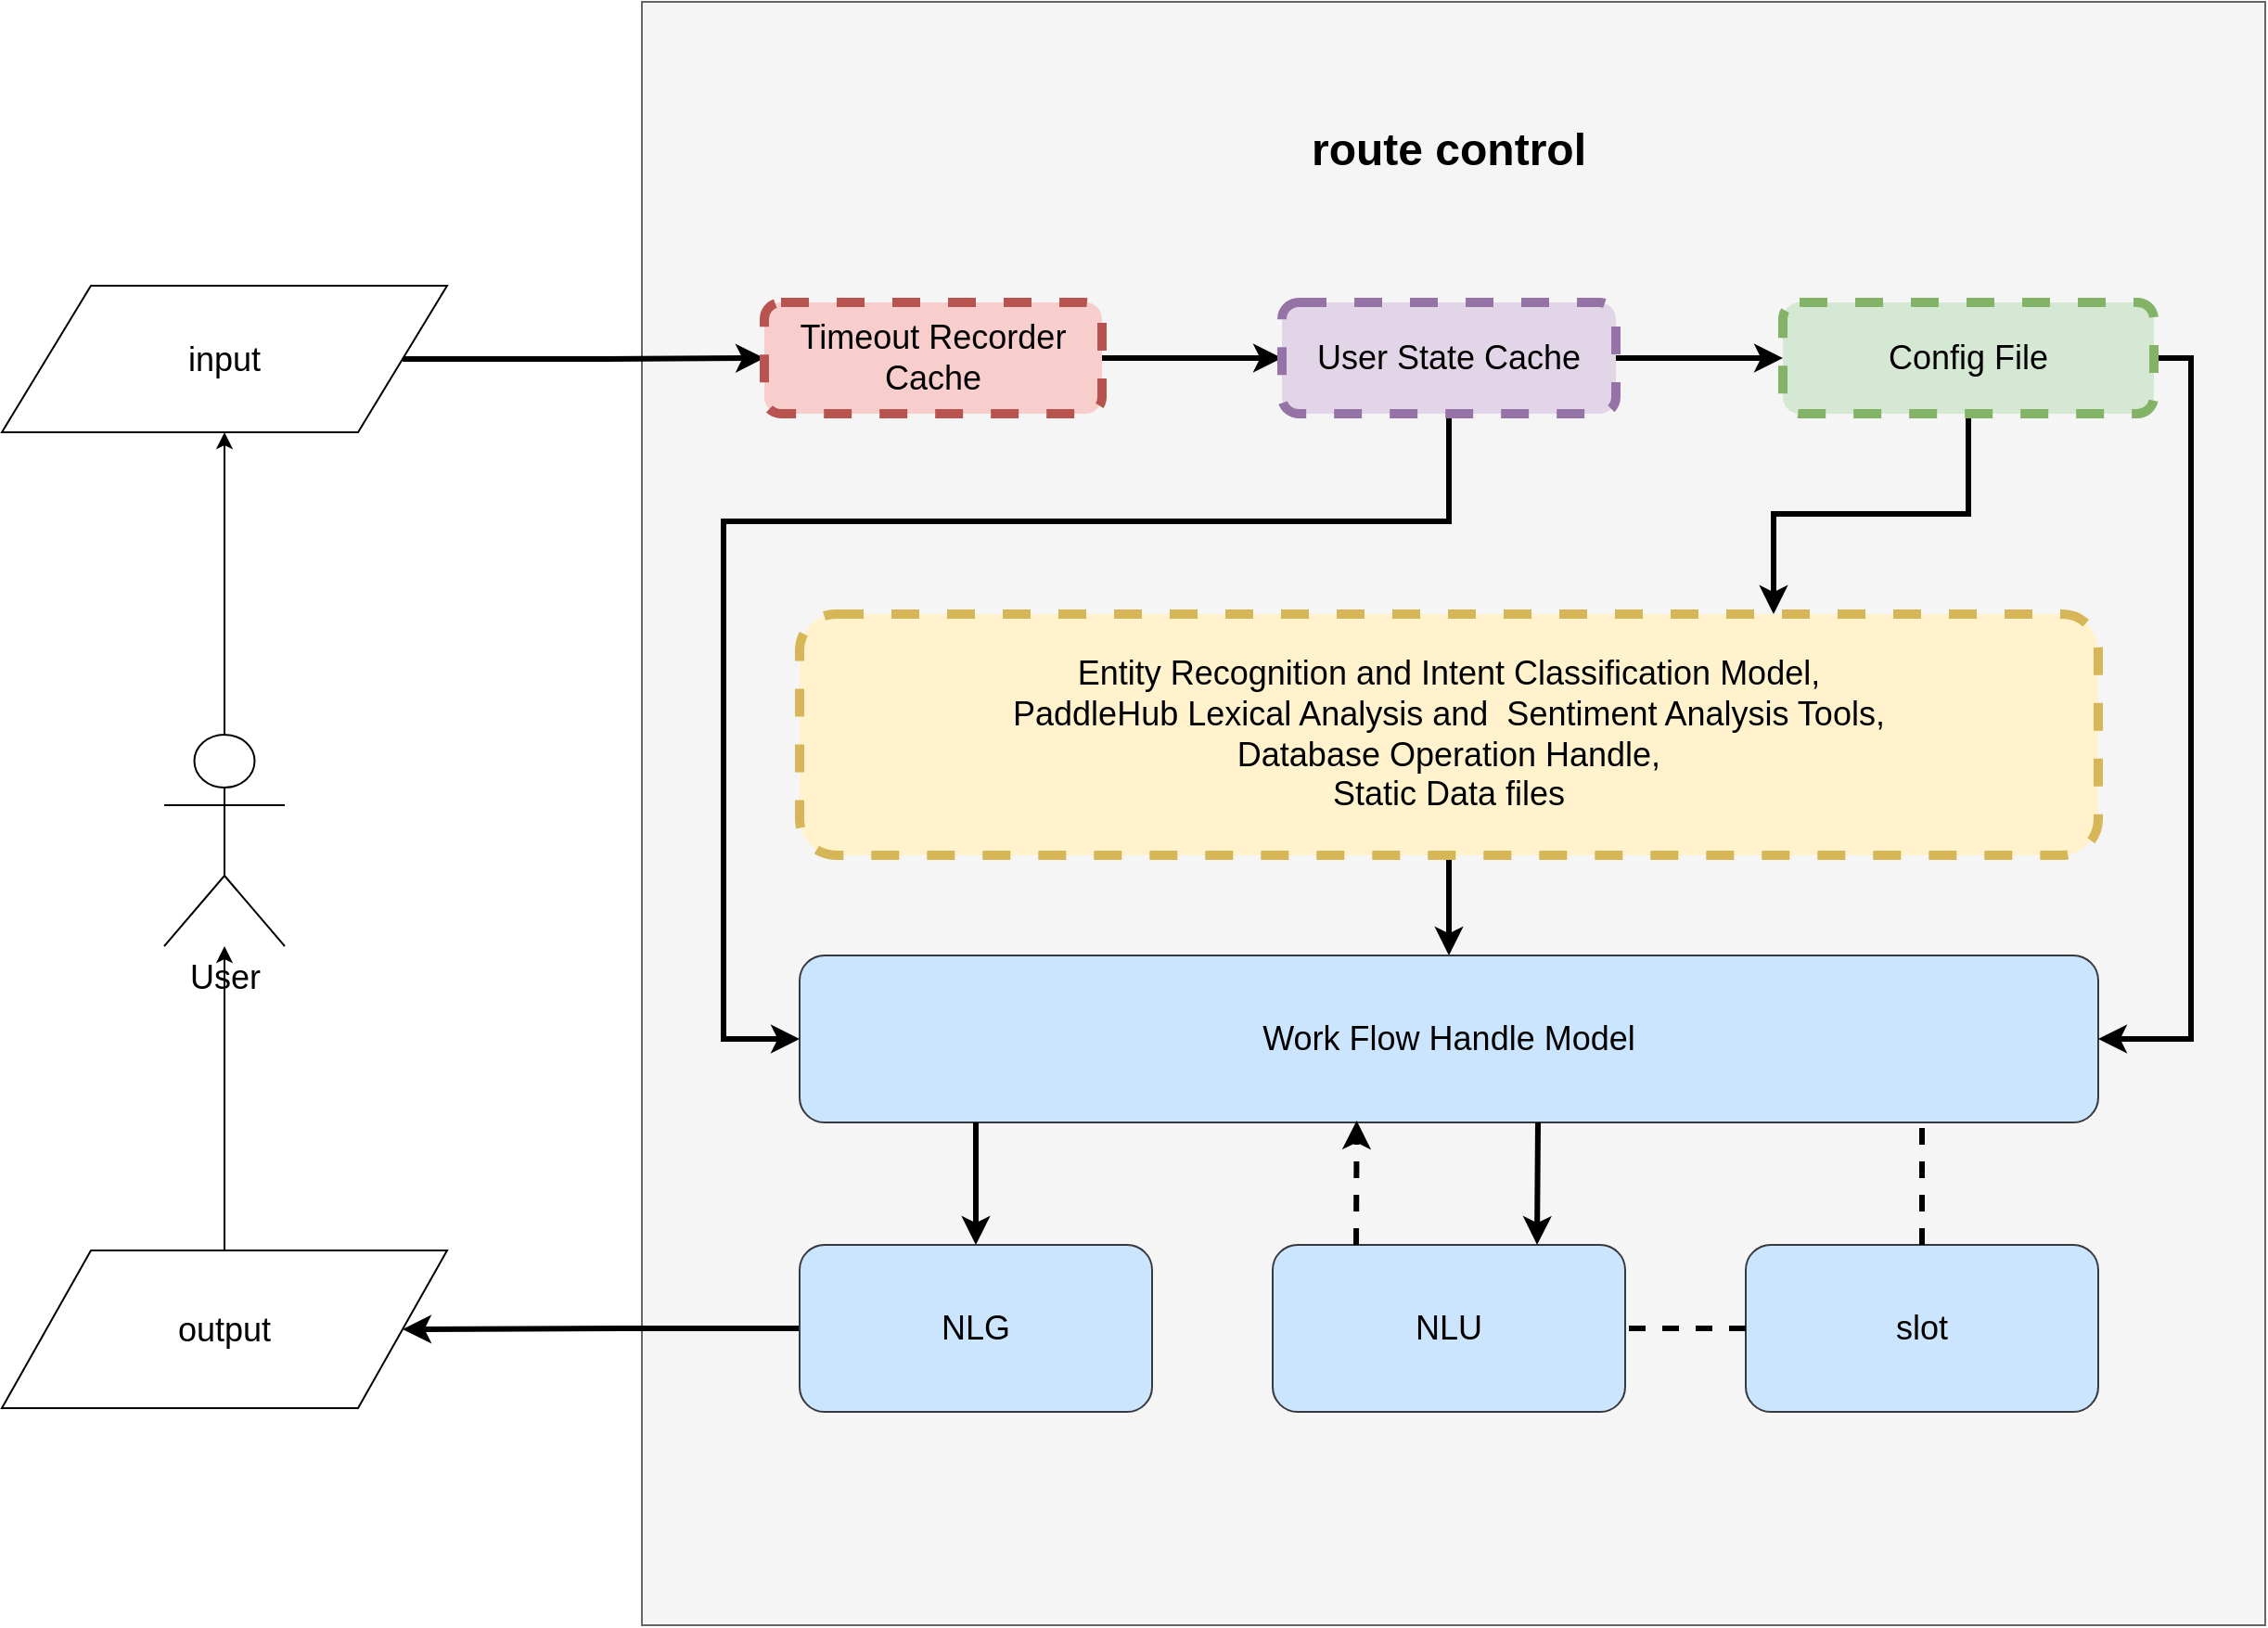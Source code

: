 <mxfile version="12.2.3" type="github" pages="1">
  <diagram id="k8DtaSIvsyxrqFg2_6P-" name="Page-1">
    <mxGraphModel dx="2705" dy="1749" grid="1" gridSize="10" guides="1" tooltips="1" connect="1" arrows="1" fold="1" page="1" pageScale="1" pageWidth="1169" pageHeight="827" math="0" shadow="0">
      <root>
        <mxCell id="0"/>
        <mxCell id="1" parent="0"/>
        <mxCell id="VisKUv_pg3tHPn-9GkEQ-13" value="" style="whiteSpace=wrap;html=1;aspect=fixed;fillColor=#f5f5f5;strokeColor=#666666;fontColor=#333333;" vertex="1" parent="1">
          <mxGeometry x="115" y="-100" width="875" height="875" as="geometry"/>
        </mxCell>
        <mxCell id="VisKUv_pg3tHPn-9GkEQ-7" style="edgeStyle=orthogonalEdgeStyle;rounded=0;orthogonalLoop=1;jettySize=auto;html=1;exitX=0.5;exitY=0;exitDx=0;exitDy=0;exitPerimeter=0;entryX=0.5;entryY=1;entryDx=0;entryDy=0;" edge="1" parent="1" source="VisKUv_pg3tHPn-9GkEQ-1" target="VisKUv_pg3tHPn-9GkEQ-5">
          <mxGeometry relative="1" as="geometry"/>
        </mxCell>
        <mxCell id="VisKUv_pg3tHPn-9GkEQ-1" value="&lt;font style=&quot;font-size: 18px&quot;&gt;User&lt;/font&gt;" style="shape=umlActor;verticalLabelPosition=bottom;labelBackgroundColor=#ffffff;verticalAlign=top;html=1;outlineConnect=0;" vertex="1" parent="1">
          <mxGeometry x="-142.5" y="295" width="65" height="114" as="geometry"/>
        </mxCell>
        <mxCell id="VisKUv_pg3tHPn-9GkEQ-12" style="edgeStyle=orthogonalEdgeStyle;rounded=0;orthogonalLoop=1;jettySize=auto;html=1;exitX=1;exitY=0.5;exitDx=0;exitDy=0;entryX=0;entryY=0.5;entryDx=0;entryDy=0;strokeWidth=3;" edge="1" parent="1" source="VisKUv_pg3tHPn-9GkEQ-5" target="VisKUv_pg3tHPn-9GkEQ-19">
          <mxGeometry relative="1" as="geometry">
            <mxPoint x="-30" y="220" as="targetPoint"/>
          </mxGeometry>
        </mxCell>
        <mxCell id="VisKUv_pg3tHPn-9GkEQ-5" value="&lt;font style=&quot;font-size: 18px&quot;&gt;input&lt;/font&gt;" style="shape=parallelogram;perimeter=parallelogramPerimeter;whiteSpace=wrap;html=1;" vertex="1" parent="1">
          <mxGeometry x="-230" y="53" width="240" height="79" as="geometry"/>
        </mxCell>
        <mxCell id="VisKUv_pg3tHPn-9GkEQ-11" style="edgeStyle=orthogonalEdgeStyle;rounded=0;orthogonalLoop=1;jettySize=auto;html=1;exitX=0.5;exitY=0;exitDx=0;exitDy=0;" edge="1" parent="1" source="VisKUv_pg3tHPn-9GkEQ-6" target="VisKUv_pg3tHPn-9GkEQ-1">
          <mxGeometry relative="1" as="geometry">
            <mxPoint x="-170" y="460" as="targetPoint"/>
          </mxGeometry>
        </mxCell>
        <mxCell id="VisKUv_pg3tHPn-9GkEQ-6" value="&lt;font style=&quot;font-size: 18px&quot;&gt;output&lt;/font&gt;" style="shape=parallelogram;perimeter=parallelogramPerimeter;whiteSpace=wrap;html=1;" vertex="1" parent="1">
          <mxGeometry x="-230" y="573" width="240" height="85" as="geometry"/>
        </mxCell>
        <mxCell id="VisKUv_pg3tHPn-9GkEQ-14" value="&lt;font style=&quot;font-size: 24px&quot;&gt;&lt;b&gt;route control&lt;/b&gt;&lt;/font&gt;" style="text;html=1;strokeColor=none;fillColor=none;align=center;verticalAlign=middle;whiteSpace=wrap;rounded=0;" vertex="1" parent="1">
          <mxGeometry x="470" y="-30" width="160" height="20" as="geometry"/>
        </mxCell>
        <mxCell id="VisKUv_pg3tHPn-9GkEQ-26" style="edgeStyle=orthogonalEdgeStyle;rounded=0;orthogonalLoop=1;jettySize=auto;html=1;exitX=0.5;exitY=1;exitDx=0;exitDy=0;entryX=0.5;entryY=0;entryDx=0;entryDy=0;strokeWidth=3;" edge="1" parent="1" source="VisKUv_pg3tHPn-9GkEQ-17" target="VisKUv_pg3tHPn-9GkEQ-18">
          <mxGeometry relative="1" as="geometry"/>
        </mxCell>
        <mxCell id="VisKUv_pg3tHPn-9GkEQ-17" value="&lt;font style=&quot;font-size: 18px&quot;&gt;Entity Recognition and Intent Classification Model,&lt;br&gt;PaddleHub&amp;nbsp;Lexical Analysis and&amp;nbsp; Sentiment Analysis Tools,&lt;br&gt;Database Operation Handle,&lt;br&gt;Static Data files&lt;br&gt;&lt;/font&gt;" style="rounded=1;whiteSpace=wrap;html=1;dashed=1;fillColor=#fff2cc;strokeColor=#d6b656;strokeWidth=5;" vertex="1" parent="1">
          <mxGeometry x="200" y="230" width="700" height="130" as="geometry"/>
        </mxCell>
        <mxCell id="VisKUv_pg3tHPn-9GkEQ-18" value="&lt;font style=&quot;font-size: 18px&quot;&gt;Work Flow Handle Model&lt;/font&gt;" style="rounded=1;whiteSpace=wrap;html=1;fillColor=#cce5ff;strokeColor=#36393d;" vertex="1" parent="1">
          <mxGeometry x="200" y="414" width="700" height="90" as="geometry"/>
        </mxCell>
        <mxCell id="VisKUv_pg3tHPn-9GkEQ-22" style="edgeStyle=orthogonalEdgeStyle;rounded=0;orthogonalLoop=1;jettySize=auto;html=1;exitX=1;exitY=0.5;exitDx=0;exitDy=0;strokeWidth=3;" edge="1" parent="1" source="VisKUv_pg3tHPn-9GkEQ-19" target="VisKUv_pg3tHPn-9GkEQ-21">
          <mxGeometry relative="1" as="geometry"/>
        </mxCell>
        <mxCell id="VisKUv_pg3tHPn-9GkEQ-19" value="&lt;span style=&quot;font-size: 18px&quot;&gt;Timeout Recorder Cache&lt;/span&gt;" style="rounded=1;whiteSpace=wrap;html=1;strokeWidth=5;dashed=1;fillColor=#f8cecc;strokeColor=#b85450;" vertex="1" parent="1">
          <mxGeometry x="181" y="62" width="182" height="60" as="geometry"/>
        </mxCell>
        <mxCell id="VisKUv_pg3tHPn-9GkEQ-27" style="edgeStyle=orthogonalEdgeStyle;rounded=0;orthogonalLoop=1;jettySize=auto;html=1;exitX=1;exitY=0.5;exitDx=0;exitDy=0;entryX=1;entryY=0.5;entryDx=0;entryDy=0;strokeWidth=3;" edge="1" parent="1" source="VisKUv_pg3tHPn-9GkEQ-20" target="VisKUv_pg3tHPn-9GkEQ-18">
          <mxGeometry relative="1" as="geometry"/>
        </mxCell>
        <mxCell id="VisKUv_pg3tHPn-9GkEQ-45" style="edgeStyle=orthogonalEdgeStyle;rounded=0;orthogonalLoop=1;jettySize=auto;html=1;exitX=0.5;exitY=1;exitDx=0;exitDy=0;entryX=0.75;entryY=0;entryDx=0;entryDy=0;strokeWidth=3;" edge="1" parent="1" source="VisKUv_pg3tHPn-9GkEQ-20" target="VisKUv_pg3tHPn-9GkEQ-17">
          <mxGeometry relative="1" as="geometry"/>
        </mxCell>
        <mxCell id="VisKUv_pg3tHPn-9GkEQ-20" value="&lt;span style=&quot;font-size: 18px&quot;&gt;Config File&lt;/span&gt;" style="rounded=1;whiteSpace=wrap;html=1;strokeWidth=5;dashed=1;fillColor=#d5e8d4;strokeColor=#82b366;" vertex="1" parent="1">
          <mxGeometry x="730" y="62" width="200" height="60" as="geometry"/>
        </mxCell>
        <mxCell id="VisKUv_pg3tHPn-9GkEQ-23" style="edgeStyle=orthogonalEdgeStyle;rounded=0;orthogonalLoop=1;jettySize=auto;html=1;exitX=1;exitY=0.5;exitDx=0;exitDy=0;strokeWidth=3;" edge="1" parent="1" source="VisKUv_pg3tHPn-9GkEQ-21" target="VisKUv_pg3tHPn-9GkEQ-20">
          <mxGeometry relative="1" as="geometry"/>
        </mxCell>
        <mxCell id="VisKUv_pg3tHPn-9GkEQ-28" style="edgeStyle=orthogonalEdgeStyle;rounded=0;orthogonalLoop=1;jettySize=auto;html=1;exitX=0.5;exitY=1;exitDx=0;exitDy=0;strokeWidth=3;entryX=0;entryY=0.5;entryDx=0;entryDy=0;" edge="1" parent="1" source="VisKUv_pg3tHPn-9GkEQ-21" target="VisKUv_pg3tHPn-9GkEQ-18">
          <mxGeometry relative="1" as="geometry">
            <Array as="points">
              <mxPoint x="549" y="180"/>
              <mxPoint x="159" y="180"/>
              <mxPoint x="159" y="458"/>
            </Array>
          </mxGeometry>
        </mxCell>
        <mxCell id="VisKUv_pg3tHPn-9GkEQ-21" value="&lt;span style=&quot;font-size: 18px&quot;&gt;User State Cache&lt;/span&gt;" style="rounded=1;whiteSpace=wrap;html=1;strokeWidth=5;dashed=1;fillColor=#e1d5e7;strokeColor=#9673a6;" vertex="1" parent="1">
          <mxGeometry x="460" y="62" width="180" height="60" as="geometry"/>
        </mxCell>
        <mxCell id="VisKUv_pg3tHPn-9GkEQ-30" value="&lt;font style=&quot;font-size: 18px&quot;&gt;NLU&lt;/font&gt;" style="rounded=1;whiteSpace=wrap;html=1;fillColor=#cce5ff;strokeColor=#36393d;" vertex="1" parent="1">
          <mxGeometry x="455" y="570" width="190" height="90" as="geometry"/>
        </mxCell>
        <mxCell id="VisKUv_pg3tHPn-9GkEQ-44" style="edgeStyle=orthogonalEdgeStyle;rounded=0;orthogonalLoop=1;jettySize=auto;html=1;exitX=0;exitY=0.5;exitDx=0;exitDy=0;entryX=1;entryY=0.5;entryDx=0;entryDy=0;strokeWidth=3;" edge="1" parent="1" source="VisKUv_pg3tHPn-9GkEQ-31" target="VisKUv_pg3tHPn-9GkEQ-6">
          <mxGeometry relative="1" as="geometry"/>
        </mxCell>
        <mxCell id="VisKUv_pg3tHPn-9GkEQ-31" value="&lt;font style=&quot;font-size: 18px&quot;&gt;NLG&lt;/font&gt;" style="rounded=1;whiteSpace=wrap;html=1;fillColor=#cce5ff;strokeColor=#36393d;" vertex="1" parent="1">
          <mxGeometry x="200" y="570" width="190" height="90" as="geometry"/>
        </mxCell>
        <mxCell id="VisKUv_pg3tHPn-9GkEQ-32" value="&lt;font style=&quot;font-size: 18px&quot;&gt;slot&lt;/font&gt;" style="rounded=1;whiteSpace=wrap;html=1;fillColor=#cce5ff;strokeColor=#36393d;" vertex="1" parent="1">
          <mxGeometry x="710" y="570" width="190" height="90" as="geometry"/>
        </mxCell>
        <mxCell id="VisKUv_pg3tHPn-9GkEQ-35" value="" style="endArrow=none;dashed=1;html=1;strokeWidth=3;exitX=0.5;exitY=0;exitDx=0;exitDy=0;" edge="1" parent="1" source="VisKUv_pg3tHPn-9GkEQ-32">
          <mxGeometry width="50" height="50" relative="1" as="geometry">
            <mxPoint x="780" y="570" as="sourcePoint"/>
            <mxPoint x="805" y="504" as="targetPoint"/>
          </mxGeometry>
        </mxCell>
        <mxCell id="VisKUv_pg3tHPn-9GkEQ-36" value="" style="endArrow=none;dashed=1;html=1;strokeWidth=3;exitX=0;exitY=0.5;exitDx=0;exitDy=0;entryX=1;entryY=0.5;entryDx=0;entryDy=0;" edge="1" parent="1" source="VisKUv_pg3tHPn-9GkEQ-32" target="VisKUv_pg3tHPn-9GkEQ-30">
          <mxGeometry width="50" height="50" relative="1" as="geometry">
            <mxPoint x="815" y="580" as="sourcePoint"/>
            <mxPoint x="815" y="514" as="targetPoint"/>
          </mxGeometry>
        </mxCell>
        <mxCell id="VisKUv_pg3tHPn-9GkEQ-40" value="" style="endArrow=classic;html=1;strokeWidth=3;entryX=0.75;entryY=0;entryDx=0;entryDy=0;" edge="1" parent="1" target="VisKUv_pg3tHPn-9GkEQ-30">
          <mxGeometry width="50" height="50" relative="1" as="geometry">
            <mxPoint x="598" y="504" as="sourcePoint"/>
            <mxPoint x="598" y="571" as="targetPoint"/>
          </mxGeometry>
        </mxCell>
        <mxCell id="VisKUv_pg3tHPn-9GkEQ-42" value="" style="endArrow=classic;html=1;strokeWidth=3;entryX=0.429;entryY=1;entryDx=0;entryDy=0;entryPerimeter=0;dashed=1;" edge="1" parent="1">
          <mxGeometry width="50" height="50" relative="1" as="geometry">
            <mxPoint x="500" y="570" as="sourcePoint"/>
            <mxPoint x="500.3" y="503" as="targetPoint"/>
          </mxGeometry>
        </mxCell>
        <mxCell id="VisKUv_pg3tHPn-9GkEQ-43" value="" style="endArrow=classic;html=1;strokeWidth=3;entryX=0.5;entryY=0;entryDx=0;entryDy=0;" edge="1" parent="1" target="VisKUv_pg3tHPn-9GkEQ-31">
          <mxGeometry width="50" height="50" relative="1" as="geometry">
            <mxPoint x="295" y="504" as="sourcePoint"/>
            <mxPoint x="295" y="569" as="targetPoint"/>
          </mxGeometry>
        </mxCell>
      </root>
    </mxGraphModel>
  </diagram>
</mxfile>
